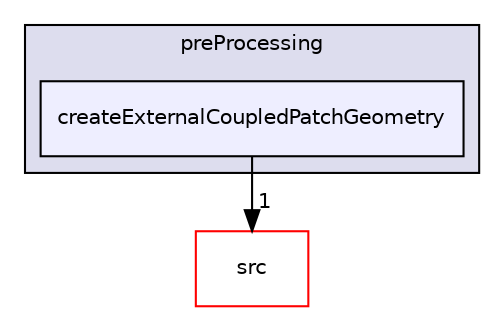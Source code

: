 digraph "applications/utilities/preProcessing/createExternalCoupledPatchGeometry" {
  bgcolor=transparent;
  compound=true
  node [ fontsize="10", fontname="Helvetica"];
  edge [ labelfontsize="10", labelfontname="Helvetica"];
  subgraph clusterdir_2cb9088fcfa5d85f3ea0b5a37d6be287 {
    graph [ bgcolor="#ddddee", pencolor="black", label="preProcessing" fontname="Helvetica", fontsize="10", URL="dir_2cb9088fcfa5d85f3ea0b5a37d6be287.html"]
  dir_a5dcb1ffeab3d97395a3f875d8f257db [shape=box, label="createExternalCoupledPatchGeometry", style="filled", fillcolor="#eeeeff", pencolor="black", URL="dir_a5dcb1ffeab3d97395a3f875d8f257db.html"];
  }
  dir_68267d1309a1af8e8297ef4c3efbcdba [shape=box label="src" color="red" URL="dir_68267d1309a1af8e8297ef4c3efbcdba.html"];
  dir_a5dcb1ffeab3d97395a3f875d8f257db->dir_68267d1309a1af8e8297ef4c3efbcdba [headlabel="1", labeldistance=1.5 headhref="dir_000687_000735.html"];
}
